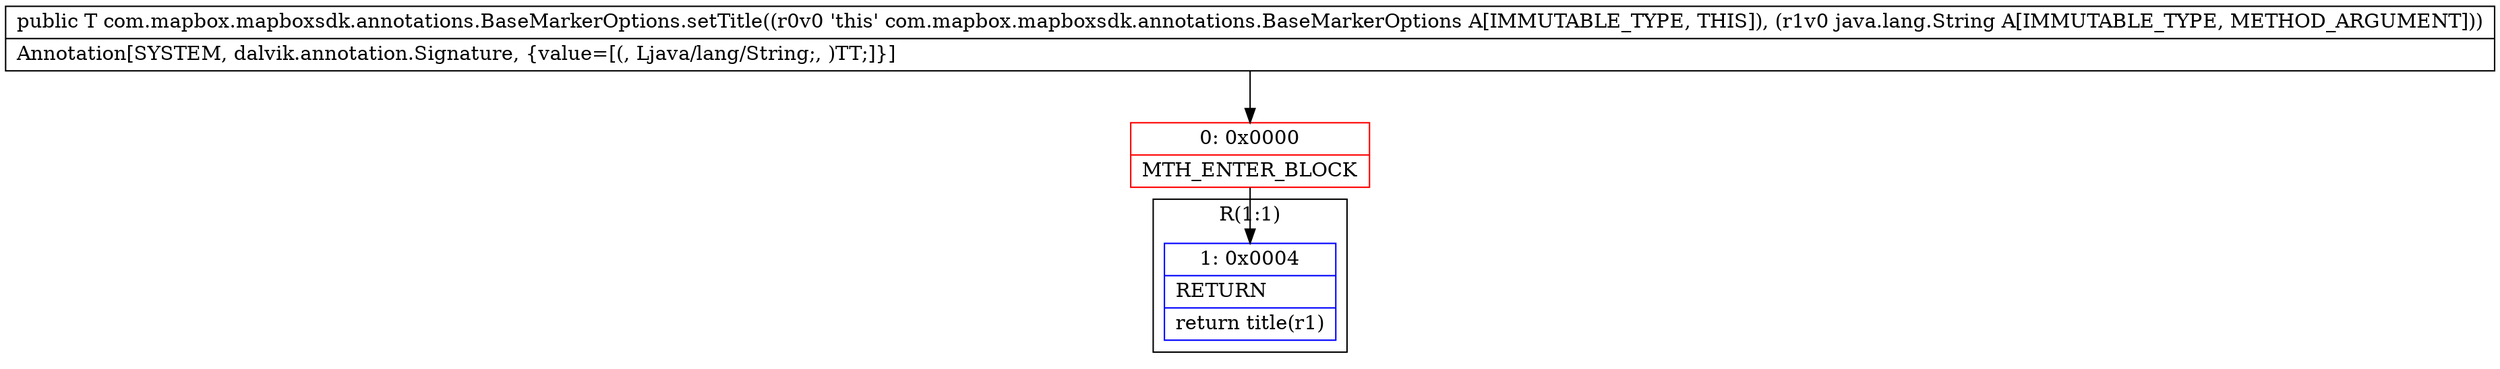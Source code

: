 digraph "CFG forcom.mapbox.mapboxsdk.annotations.BaseMarkerOptions.setTitle(Ljava\/lang\/String;)Lcom\/mapbox\/mapboxsdk\/annotations\/BaseMarkerOptions;" {
subgraph cluster_Region_562801541 {
label = "R(1:1)";
node [shape=record,color=blue];
Node_1 [shape=record,label="{1\:\ 0x0004|RETURN\l|return title(r1)\l}"];
}
Node_0 [shape=record,color=red,label="{0\:\ 0x0000|MTH_ENTER_BLOCK\l}"];
MethodNode[shape=record,label="{public T com.mapbox.mapboxsdk.annotations.BaseMarkerOptions.setTitle((r0v0 'this' com.mapbox.mapboxsdk.annotations.BaseMarkerOptions A[IMMUTABLE_TYPE, THIS]), (r1v0 java.lang.String A[IMMUTABLE_TYPE, METHOD_ARGUMENT]))  | Annotation[SYSTEM, dalvik.annotation.Signature, \{value=[(, Ljava\/lang\/String;, )TT;]\}]\l}"];
MethodNode -> Node_0;
Node_0 -> Node_1;
}

